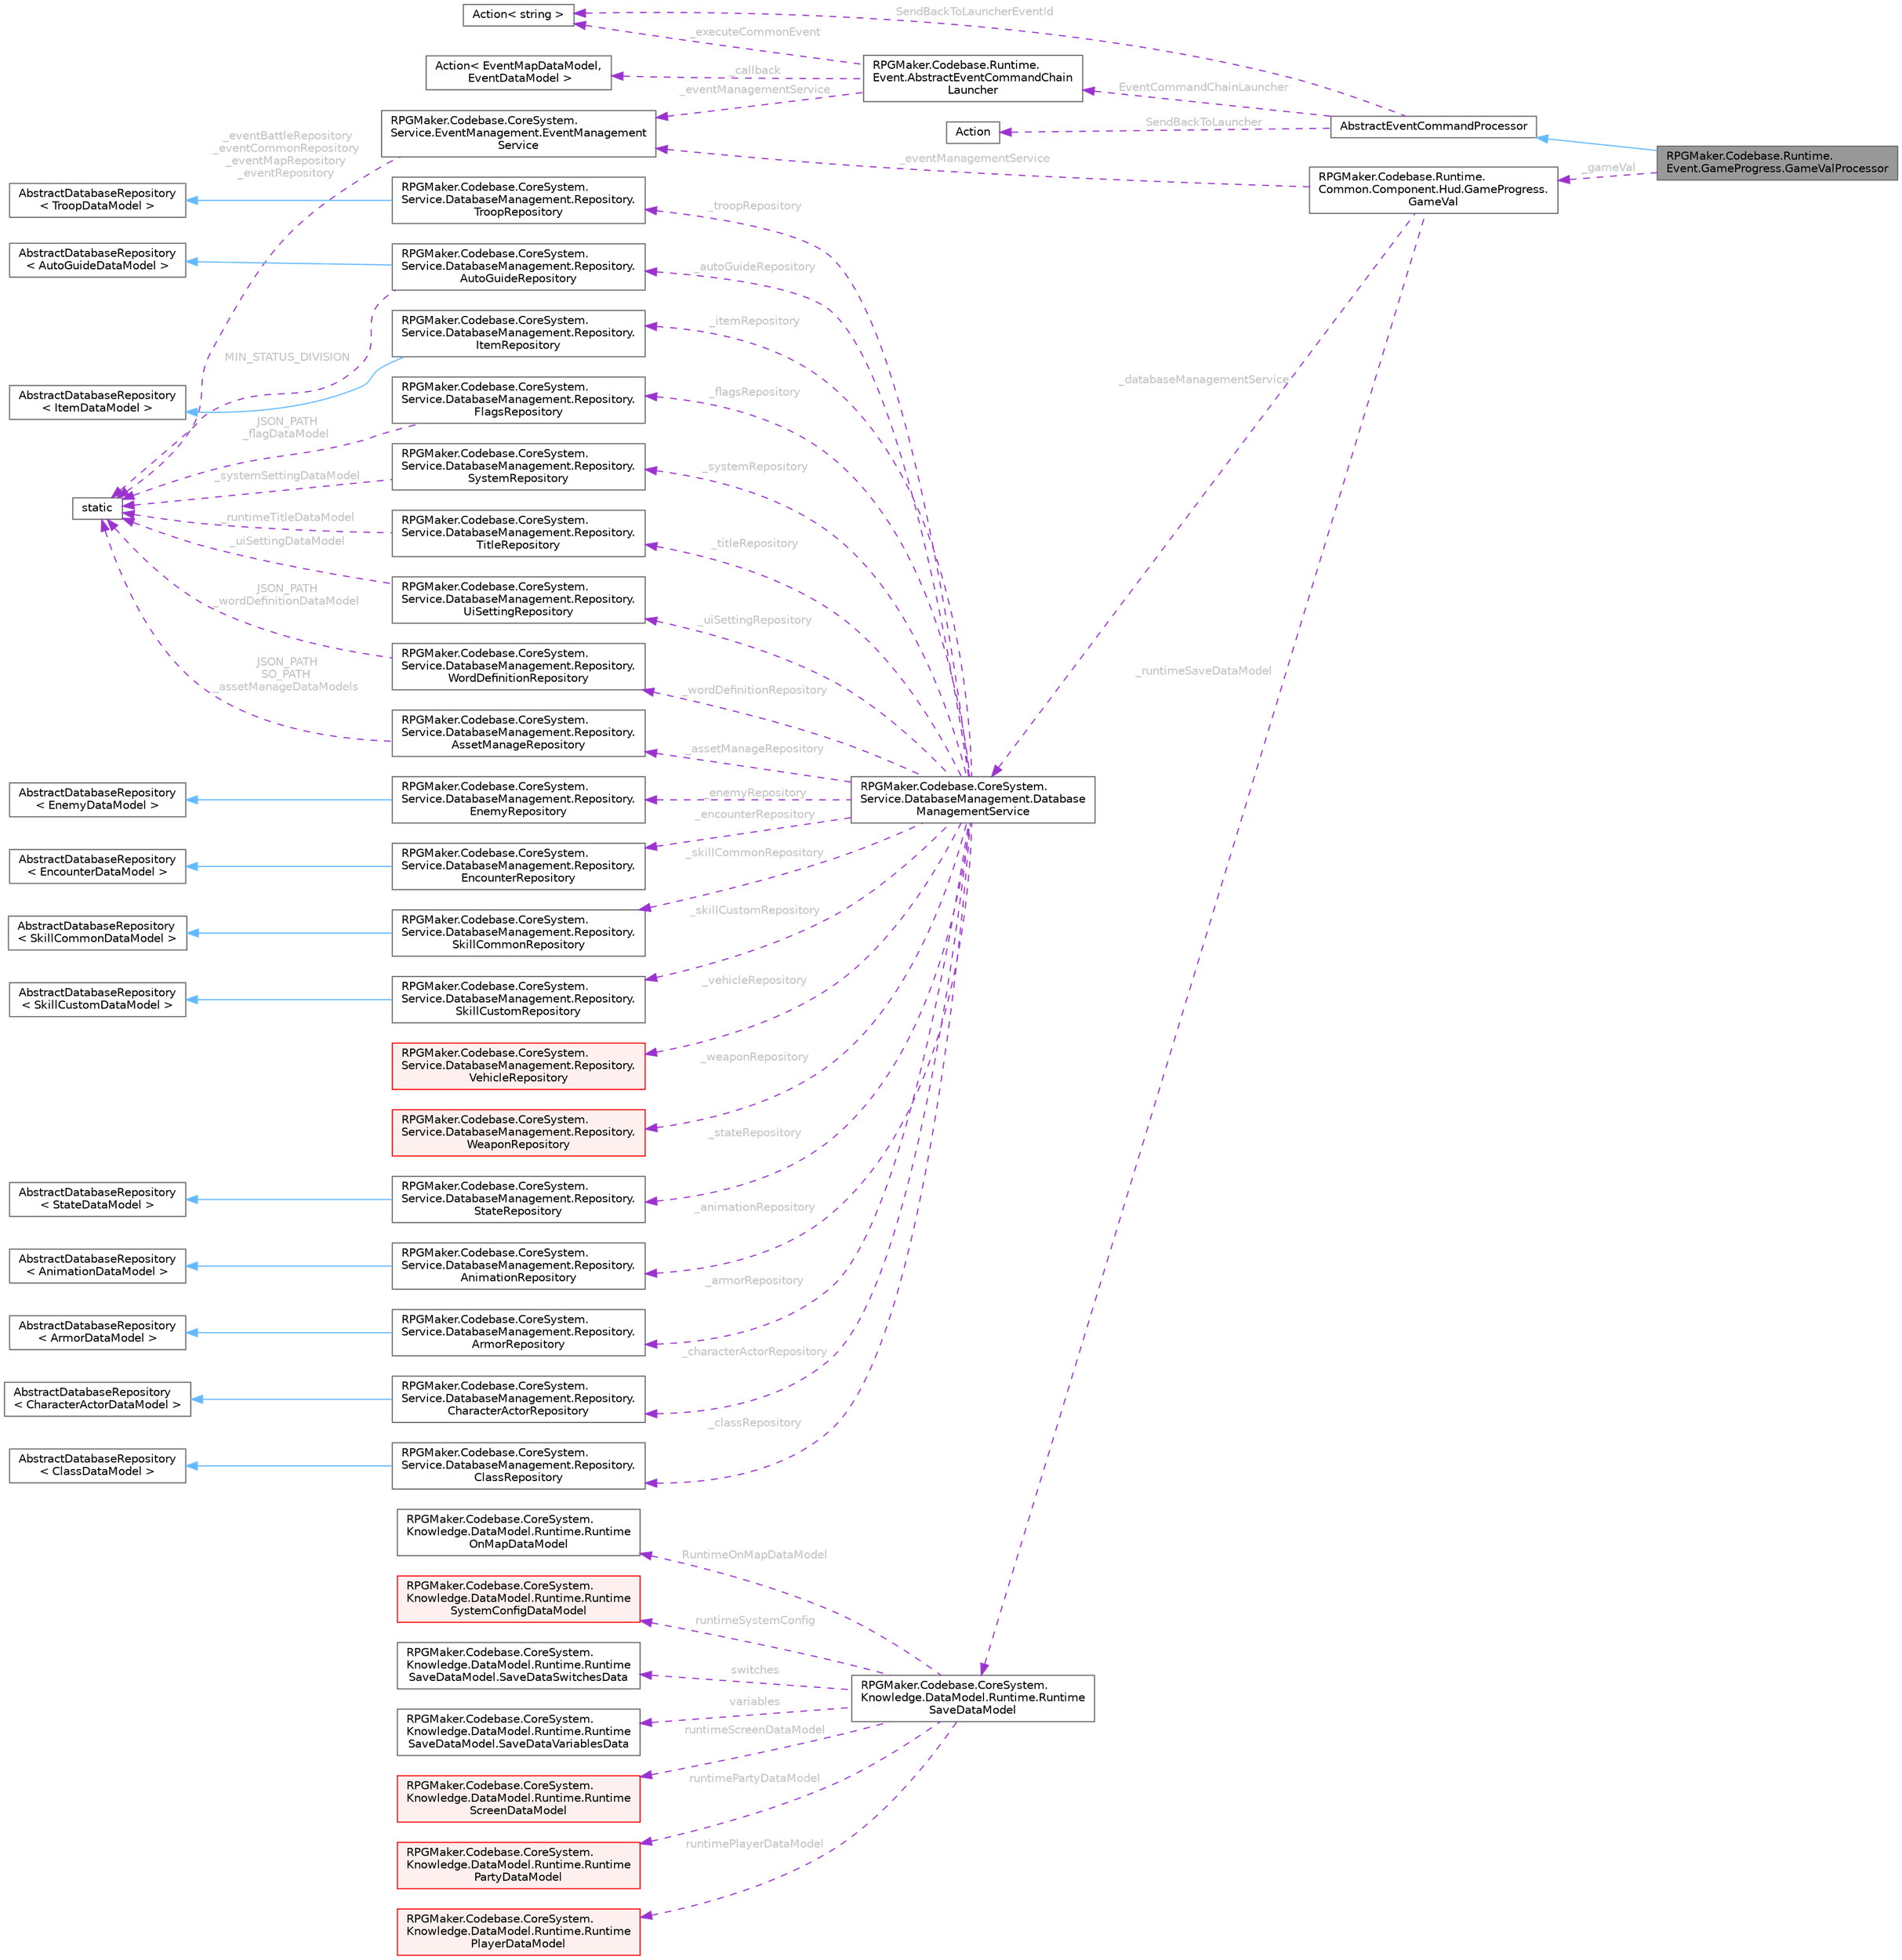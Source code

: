 digraph "RPGMaker.Codebase.Runtime.Event.GameProgress.GameValProcessor"
{
 // LATEX_PDF_SIZE
  bgcolor="transparent";
  edge [fontname=Helvetica,fontsize=10,labelfontname=Helvetica,labelfontsize=10];
  node [fontname=Helvetica,fontsize=10,shape=box,height=0.2,width=0.4];
  rankdir="LR";
  Node1 [id="Node000001",label="RPGMaker.Codebase.Runtime.\lEvent.GameProgress.GameValProcessor",height=0.2,width=0.4,color="gray40", fillcolor="grey60", style="filled", fontcolor="black",tooltip="（※翻訳者追記） いわゆるプログラムで言う所の、インストラクション（Instruction；命令）だ。つまりこれは、ゲームＶａｌ命令（Valって何だ？Varでも無さそうだし）"];
  Node2 -> Node1 [id="edge1_Node000001_Node000002",dir="back",color="steelblue1",style="solid",tooltip=" "];
  Node2 [id="Node000002",label="AbstractEventCommandProcessor",height=0.2,width=0.4,color="gray40", fillcolor="white", style="filled",URL="$d9/de5/class_r_p_g_maker_1_1_codebase_1_1_runtime_1_1_event_1_1_abstract_event_command_processor.html",tooltip="（※翻訳者追記） いわゆるプログラムで言う所の、インストラクション（Instruction；命令）だ。その抽象クラス"];
  Node3 -> Node2 [id="edge2_Node000002_Node000003",dir="back",color="darkorchid3",style="dashed",tooltip=" ",label=" EventCommandChainLauncher",fontcolor="grey" ];
  Node3 [id="Node000003",label="RPGMaker.Codebase.Runtime.\lEvent.AbstractEventCommandChain\lLauncher",height=0.2,width=0.4,color="gray40", fillcolor="white", style="filled",URL="$d4/dd0/class_r_p_g_maker_1_1_codebase_1_1_runtime_1_1_event_1_1_abstract_event_command_chain_launcher.html",tooltip="イベントのChainLauncherの基底クラス"];
  Node4 -> Node3 [id="edge3_Node000003_Node000004",dir="back",color="darkorchid3",style="dashed",tooltip=" ",label=" _callback",fontcolor="grey" ];
  Node4 [id="Node000004",label="Action\< EventMapDataModel,\l EventDataModel \>",height=0.2,width=0.4,color="gray40", fillcolor="white", style="filled",tooltip=" "];
  Node5 -> Node3 [id="edge4_Node000003_Node000005",dir="back",color="darkorchid3",style="dashed",tooltip=" ",label=" _executeCommonEvent",fontcolor="grey" ];
  Node5 [id="Node000005",label="Action\< string \>",height=0.2,width=0.4,color="gray40", fillcolor="white", style="filled",tooltip=" "];
  Node6 -> Node3 [id="edge5_Node000003_Node000006",dir="back",color="darkorchid3",style="dashed",tooltip=" ",label=" _eventManagementService",fontcolor="grey" ];
  Node6 [id="Node000006",label="RPGMaker.Codebase.CoreSystem.\lService.EventManagement.EventManagement\lService",height=0.2,width=0.4,color="gray40", fillcolor="white", style="filled",URL="$d5/d7b/class_r_p_g_maker_1_1_codebase_1_1_core_system_1_1_service_1_1_event_management_1_1_event_management_service.html",tooltip="😁 イベント管理サービス"];
  Node7 -> Node6 [id="edge6_Node000006_Node000007",dir="back",color="darkorchid3",style="dashed",tooltip=" ",label=" _eventBattleRepository\n_eventCommonRepository\n_eventMapRepository\n_eventRepository",fontcolor="grey" ];
  Node7 [id="Node000007",label="static",height=0.2,width=0.4,color="gray40", fillcolor="white", style="filled",tooltip=" "];
  Node8 -> Node2 [id="edge7_Node000002_Node000008",dir="back",color="darkorchid3",style="dashed",tooltip=" ",label=" SendBackToLauncher",fontcolor="grey" ];
  Node8 [id="Node000008",label="Action",height=0.2,width=0.4,color="gray40", fillcolor="white", style="filled",tooltip=" "];
  Node5 -> Node2 [id="edge8_Node000002_Node000005",dir="back",color="darkorchid3",style="dashed",tooltip=" ",label=" SendBackToLauncherEventId",fontcolor="grey" ];
  Node9 -> Node1 [id="edge9_Node000001_Node000009",dir="back",color="darkorchid3",style="dashed",tooltip=" ",label=" _gameVal",fontcolor="grey" ];
  Node9 [id="Node000009",label="RPGMaker.Codebase.Runtime.\lCommon.Component.Hud.GameProgress.\lGameVal",height=0.2,width=0.4,color="gray40", fillcolor="white", style="filled",URL="$da/df9/class_r_p_g_maker_1_1_codebase_1_1_runtime_1_1_common_1_1_component_1_1_hud_1_1_game_progress_1_1_game_val.html",tooltip="ゲームＶＡＬ"];
  Node10 -> Node9 [id="edge10_Node000009_Node000010",dir="back",color="darkorchid3",style="dashed",tooltip=" ",label=" _databaseManagementService",fontcolor="grey" ];
  Node10 [id="Node000010",label="RPGMaker.Codebase.CoreSystem.\lService.DatabaseManagement.Database\lManagementService",height=0.2,width=0.4,color="gray40", fillcolor="white", style="filled",URL="$db/db0/class_r_p_g_maker_1_1_codebase_1_1_core_system_1_1_service_1_1_database_management_1_1_database_management_service.html",tooltip="😁 データベース管理サービス"];
  Node11 -> Node10 [id="edge11_Node000010_Node000011",dir="back",color="darkorchid3",style="dashed",tooltip=" ",label=" _animationRepository",fontcolor="grey" ];
  Node11 [id="Node000011",label="RPGMaker.Codebase.CoreSystem.\lService.DatabaseManagement.Repository.\lAnimationRepository",height=0.2,width=0.4,color="gray40", fillcolor="white", style="filled",URL="$d5/deb/class_r_p_g_maker_1_1_codebase_1_1_core_system_1_1_service_1_1_database_management_1_1_repository_1_1_animation_repository.html",tooltip="😁 アニメーション置き場"];
  Node12 -> Node11 [id="edge12_Node000011_Node000012",dir="back",color="steelblue1",style="solid",tooltip=" "];
  Node12 [id="Node000012",label="AbstractDatabaseRepository\l\< AnimationDataModel \>",height=0.2,width=0.4,color="gray40", fillcolor="white", style="filled",tooltip=" "];
  Node13 -> Node10 [id="edge13_Node000010_Node000013",dir="back",color="darkorchid3",style="dashed",tooltip=" ",label=" _armorRepository",fontcolor="grey" ];
  Node13 [id="Node000013",label="RPGMaker.Codebase.CoreSystem.\lService.DatabaseManagement.Repository.\lArmorRepository",height=0.2,width=0.4,color="gray40", fillcolor="white", style="filled",URL="$d5/d5e/class_r_p_g_maker_1_1_codebase_1_1_core_system_1_1_service_1_1_database_management_1_1_repository_1_1_armor_repository.html",tooltip="😁 防具置き場"];
  Node14 -> Node13 [id="edge14_Node000013_Node000014",dir="back",color="steelblue1",style="solid",tooltip=" "];
  Node14 [id="Node000014",label="AbstractDatabaseRepository\l\< ArmorDataModel \>",height=0.2,width=0.4,color="gray40", fillcolor="white", style="filled",tooltip=" "];
  Node15 -> Node10 [id="edge15_Node000010_Node000015",dir="back",color="darkorchid3",style="dashed",tooltip=" ",label=" _assetManageRepository",fontcolor="grey" ];
  Node15 [id="Node000015",label="RPGMaker.Codebase.CoreSystem.\lService.DatabaseManagement.Repository.\lAssetManageRepository",height=0.2,width=0.4,color="gray40", fillcolor="white", style="filled",URL="$d7/db3/class_r_p_g_maker_1_1_codebase_1_1_core_system_1_1_service_1_1_database_management_1_1_repository_1_1_asset_manage_repository.html",tooltip="😁 資産管理置き場"];
  Node7 -> Node15 [id="edge16_Node000015_Node000007",dir="back",color="darkorchid3",style="dashed",tooltip=" ",label=" JSON_PATH\nSO_PATH\n_assetManageDataModels",fontcolor="grey" ];
  Node16 -> Node10 [id="edge17_Node000010_Node000016",dir="back",color="darkorchid3",style="dashed",tooltip=" ",label=" _autoGuideRepository",fontcolor="grey" ];
  Node16 [id="Node000016",label="RPGMaker.Codebase.CoreSystem.\lService.DatabaseManagement.Repository.\lAutoGuideRepository",height=0.2,width=0.4,color="gray40", fillcolor="white", style="filled",URL="$dc/d23/class_r_p_g_maker_1_1_codebase_1_1_core_system_1_1_service_1_1_database_management_1_1_repository_1_1_auto_guide_repository.html",tooltip="😁 自動ガイド置き場"];
  Node17 -> Node16 [id="edge18_Node000016_Node000017",dir="back",color="steelblue1",style="solid",tooltip=" "];
  Node17 [id="Node000017",label="AbstractDatabaseRepository\l\< AutoGuideDataModel \>",height=0.2,width=0.4,color="gray40", fillcolor="white", style="filled",tooltip=" "];
  Node7 -> Node16 [id="edge19_Node000016_Node000007",dir="back",color="darkorchid3",style="dashed",tooltip=" ",label=" MIN_STATUS_DIVISION",fontcolor="grey" ];
  Node18 -> Node10 [id="edge20_Node000010_Node000018",dir="back",color="darkorchid3",style="dashed",tooltip=" ",label=" _characterActorRepository",fontcolor="grey" ];
  Node18 [id="Node000018",label="RPGMaker.Codebase.CoreSystem.\lService.DatabaseManagement.Repository.\lCharacterActorRepository",height=0.2,width=0.4,color="gray40", fillcolor="white", style="filled",URL="$dc/d27/class_r_p_g_maker_1_1_codebase_1_1_core_system_1_1_service_1_1_database_management_1_1_repositor67544213d6af3013901ca89c3e4d5d21.html",tooltip="キャラクター・アクター置き場"];
  Node19 -> Node18 [id="edge21_Node000018_Node000019",dir="back",color="steelblue1",style="solid",tooltip=" "];
  Node19 [id="Node000019",label="AbstractDatabaseRepository\l\< CharacterActorDataModel \>",height=0.2,width=0.4,color="gray40", fillcolor="white", style="filled",tooltip=" "];
  Node20 -> Node10 [id="edge22_Node000010_Node000020",dir="back",color="darkorchid3",style="dashed",tooltip=" ",label=" _classRepository",fontcolor="grey" ];
  Node20 [id="Node000020",label="RPGMaker.Codebase.CoreSystem.\lService.DatabaseManagement.Repository.\lClassRepository",height=0.2,width=0.4,color="gray40", fillcolor="white", style="filled",URL="$d5/df3/class_r_p_g_maker_1_1_codebase_1_1_core_system_1_1_service_1_1_database_management_1_1_repository_1_1_class_repository.html",tooltip="😁 クラス置き場"];
  Node21 -> Node20 [id="edge23_Node000020_Node000021",dir="back",color="steelblue1",style="solid",tooltip=" "];
  Node21 [id="Node000021",label="AbstractDatabaseRepository\l\< ClassDataModel \>",height=0.2,width=0.4,color="gray40", fillcolor="white", style="filled",tooltip=" "];
  Node22 -> Node10 [id="edge24_Node000010_Node000022",dir="back",color="darkorchid3",style="dashed",tooltip=" ",label=" _encounterRepository",fontcolor="grey" ];
  Node22 [id="Node000022",label="RPGMaker.Codebase.CoreSystem.\lService.DatabaseManagement.Repository.\lEncounterRepository",height=0.2,width=0.4,color="gray40", fillcolor="white", style="filled",URL="$d3/dae/class_r_p_g_maker_1_1_codebase_1_1_core_system_1_1_service_1_1_database_management_1_1_repository_1_1_encounter_repository.html",tooltip="遭遇置き場"];
  Node23 -> Node22 [id="edge25_Node000022_Node000023",dir="back",color="steelblue1",style="solid",tooltip=" "];
  Node23 [id="Node000023",label="AbstractDatabaseRepository\l\< EncounterDataModel \>",height=0.2,width=0.4,color="gray40", fillcolor="white", style="filled",tooltip=" "];
  Node24 -> Node10 [id="edge26_Node000010_Node000024",dir="back",color="darkorchid3",style="dashed",tooltip=" ",label=" _enemyRepository",fontcolor="grey" ];
  Node24 [id="Node000024",label="RPGMaker.Codebase.CoreSystem.\lService.DatabaseManagement.Repository.\lEnemyRepository",height=0.2,width=0.4,color="gray40", fillcolor="white", style="filled",URL="$d4/d59/class_r_p_g_maker_1_1_codebase_1_1_core_system_1_1_service_1_1_database_management_1_1_repository_1_1_enemy_repository.html",tooltip="😁 敵置き場"];
  Node25 -> Node24 [id="edge27_Node000024_Node000025",dir="back",color="steelblue1",style="solid",tooltip=" "];
  Node25 [id="Node000025",label="AbstractDatabaseRepository\l\< EnemyDataModel \>",height=0.2,width=0.4,color="gray40", fillcolor="white", style="filled",tooltip=" "];
  Node26 -> Node10 [id="edge28_Node000010_Node000026",dir="back",color="darkorchid3",style="dashed",tooltip=" ",label=" _flagsRepository",fontcolor="grey" ];
  Node26 [id="Node000026",label="RPGMaker.Codebase.CoreSystem.\lService.DatabaseManagement.Repository.\lFlagsRepository",height=0.2,width=0.4,color="gray40", fillcolor="white", style="filled",URL="$dd/db4/class_r_p_g_maker_1_1_codebase_1_1_core_system_1_1_service_1_1_database_management_1_1_repository_1_1_flags_repository.html",tooltip="😁 フラグ置き場"];
  Node7 -> Node26 [id="edge29_Node000026_Node000007",dir="back",color="darkorchid3",style="dashed",tooltip=" ",label=" JSON_PATH\n_flagDataModel",fontcolor="grey" ];
  Node27 -> Node10 [id="edge30_Node000010_Node000027",dir="back",color="darkorchid3",style="dashed",tooltip=" ",label=" _itemRepository",fontcolor="grey" ];
  Node27 [id="Node000027",label="RPGMaker.Codebase.CoreSystem.\lService.DatabaseManagement.Repository.\lItemRepository",height=0.2,width=0.4,color="gray40", fillcolor="white", style="filled",URL="$dd/d1d/class_r_p_g_maker_1_1_codebase_1_1_core_system_1_1_service_1_1_database_management_1_1_repository_1_1_item_repository.html",tooltip="😁 アイテム置き場"];
  Node28 -> Node27 [id="edge31_Node000027_Node000028",dir="back",color="steelblue1",style="solid",tooltip=" "];
  Node28 [id="Node000028",label="AbstractDatabaseRepository\l\< ItemDataModel \>",height=0.2,width=0.4,color="gray40", fillcolor="white", style="filled",tooltip=" "];
  Node29 -> Node10 [id="edge32_Node000010_Node000029",dir="back",color="darkorchid3",style="dashed",tooltip=" ",label=" _skillCommonRepository",fontcolor="grey" ];
  Node29 [id="Node000029",label="RPGMaker.Codebase.CoreSystem.\lService.DatabaseManagement.Repository.\lSkillCommonRepository",height=0.2,width=0.4,color="gray40", fillcolor="white", style="filled",URL="$da/d52/class_r_p_g_maker_1_1_codebase_1_1_core_system_1_1_service_1_1_database_management_1_1_repository_1_1_skill_common_repository.html",tooltip="😁 スキル共通置き場"];
  Node30 -> Node29 [id="edge33_Node000029_Node000030",dir="back",color="steelblue1",style="solid",tooltip=" "];
  Node30 [id="Node000030",label="AbstractDatabaseRepository\l\< SkillCommonDataModel \>",height=0.2,width=0.4,color="gray40", fillcolor="white", style="filled",tooltip=" "];
  Node31 -> Node10 [id="edge34_Node000010_Node000031",dir="back",color="darkorchid3",style="dashed",tooltip=" ",label=" _skillCustomRepository",fontcolor="grey" ];
  Node31 [id="Node000031",label="RPGMaker.Codebase.CoreSystem.\lService.DatabaseManagement.Repository.\lSkillCustomRepository",height=0.2,width=0.4,color="gray40", fillcolor="white", style="filled",URL="$df/d9d/class_r_p_g_maker_1_1_codebase_1_1_core_system_1_1_service_1_1_database_management_1_1_repository_1_1_skill_custom_repository.html",tooltip="😁 スキル・カスタム置き場"];
  Node32 -> Node31 [id="edge35_Node000031_Node000032",dir="back",color="steelblue1",style="solid",tooltip=" "];
  Node32 [id="Node000032",label="AbstractDatabaseRepository\l\< SkillCustomDataModel \>",height=0.2,width=0.4,color="gray40", fillcolor="white", style="filled",tooltip=" "];
  Node33 -> Node10 [id="edge36_Node000010_Node000033",dir="back",color="darkorchid3",style="dashed",tooltip=" ",label=" _stateRepository",fontcolor="grey" ];
  Node33 [id="Node000033",label="RPGMaker.Codebase.CoreSystem.\lService.DatabaseManagement.Repository.\lStateRepository",height=0.2,width=0.4,color="gray40", fillcolor="white", style="filled",URL="$d0/d34/class_r_p_g_maker_1_1_codebase_1_1_core_system_1_1_service_1_1_database_management_1_1_repository_1_1_state_repository.html",tooltip="😁 状態置き場"];
  Node34 -> Node33 [id="edge37_Node000033_Node000034",dir="back",color="steelblue1",style="solid",tooltip=" "];
  Node34 [id="Node000034",label="AbstractDatabaseRepository\l\< StateDataModel \>",height=0.2,width=0.4,color="gray40", fillcolor="white", style="filled",tooltip=" "];
  Node35 -> Node10 [id="edge38_Node000010_Node000035",dir="back",color="darkorchid3",style="dashed",tooltip=" ",label=" _systemRepository",fontcolor="grey" ];
  Node35 [id="Node000035",label="RPGMaker.Codebase.CoreSystem.\lService.DatabaseManagement.Repository.\lSystemRepository",height=0.2,width=0.4,color="gray40", fillcolor="white", style="filled",URL="$d6/d55/class_r_p_g_maker_1_1_codebase_1_1_core_system_1_1_service_1_1_database_management_1_1_repository_1_1_system_repository.html",tooltip="😁 システム置き場"];
  Node7 -> Node35 [id="edge39_Node000035_Node000007",dir="back",color="darkorchid3",style="dashed",tooltip=" ",label=" _systemSettingDataModel",fontcolor="grey" ];
  Node36 -> Node10 [id="edge40_Node000010_Node000036",dir="back",color="darkorchid3",style="dashed",tooltip=" ",label=" _titleRepository",fontcolor="grey" ];
  Node36 [id="Node000036",label="RPGMaker.Codebase.CoreSystem.\lService.DatabaseManagement.Repository.\lTitleRepository",height=0.2,width=0.4,color="gray40", fillcolor="white", style="filled",URL="$d6/d61/class_r_p_g_maker_1_1_codebase_1_1_core_system_1_1_service_1_1_database_management_1_1_repository_1_1_title_repository.html",tooltip="😁 タイトル置き場"];
  Node7 -> Node36 [id="edge41_Node000036_Node000007",dir="back",color="darkorchid3",style="dashed",tooltip=" ",label=" _runtimeTitleDataModel",fontcolor="grey" ];
  Node37 -> Node10 [id="edge42_Node000010_Node000037",dir="back",color="darkorchid3",style="dashed",tooltip=" ",label=" _troopRepository",fontcolor="grey" ];
  Node37 [id="Node000037",label="RPGMaker.Codebase.CoreSystem.\lService.DatabaseManagement.Repository.\lTroopRepository",height=0.2,width=0.4,color="gray40", fillcolor="white", style="filled",URL="$d6/d3e/class_r_p_g_maker_1_1_codebase_1_1_core_system_1_1_service_1_1_database_management_1_1_repository_1_1_troop_repository.html",tooltip="😁 部隊置き場"];
  Node38 -> Node37 [id="edge43_Node000037_Node000038",dir="back",color="steelblue1",style="solid",tooltip=" "];
  Node38 [id="Node000038",label="AbstractDatabaseRepository\l\< TroopDataModel \>",height=0.2,width=0.4,color="gray40", fillcolor="white", style="filled",tooltip=" "];
  Node39 -> Node10 [id="edge44_Node000010_Node000039",dir="back",color="darkorchid3",style="dashed",tooltip=" ",label=" _uiSettingRepository",fontcolor="grey" ];
  Node39 [id="Node000039",label="RPGMaker.Codebase.CoreSystem.\lService.DatabaseManagement.Repository.\lUiSettingRepository",height=0.2,width=0.4,color="gray40", fillcolor="white", style="filled",URL="$de/d41/class_r_p_g_maker_1_1_codebase_1_1_core_system_1_1_service_1_1_database_management_1_1_repository_1_1_ui_setting_repository.html",tooltip="😁 ユーザー・インターフェース設定置き場"];
  Node7 -> Node39 [id="edge45_Node000039_Node000007",dir="back",color="darkorchid3",style="dashed",tooltip=" ",label=" _uiSettingDataModel",fontcolor="grey" ];
  Node40 -> Node10 [id="edge46_Node000010_Node000040",dir="back",color="darkorchid3",style="dashed",tooltip=" ",label=" _vehicleRepository",fontcolor="grey" ];
  Node40 [id="Node000040",label="RPGMaker.Codebase.CoreSystem.\lService.DatabaseManagement.Repository.\lVehicleRepository",height=0.2,width=0.4,color="red", fillcolor="#FFF0F0", style="filled",URL="$dc/dcd/class_r_p_g_maker_1_1_codebase_1_1_core_system_1_1_service_1_1_database_management_1_1_repository_1_1_vehicle_repository.html",tooltip="😁 乗り物置き場"];
  Node42 -> Node10 [id="edge47_Node000010_Node000042",dir="back",color="darkorchid3",style="dashed",tooltip=" ",label=" _weaponRepository",fontcolor="grey" ];
  Node42 [id="Node000042",label="RPGMaker.Codebase.CoreSystem.\lService.DatabaseManagement.Repository.\lWeaponRepository",height=0.2,width=0.4,color="red", fillcolor="#FFF0F0", style="filled",URL="$de/d23/class_r_p_g_maker_1_1_codebase_1_1_core_system_1_1_service_1_1_database_management_1_1_repository_1_1_weapon_repository.html",tooltip="😁 武器置き場"];
  Node44 -> Node10 [id="edge48_Node000010_Node000044",dir="back",color="darkorchid3",style="dashed",tooltip=" ",label=" _wordDefinitionRepository",fontcolor="grey" ];
  Node44 [id="Node000044",label="RPGMaker.Codebase.CoreSystem.\lService.DatabaseManagement.Repository.\lWordDefinitionRepository",height=0.2,width=0.4,color="gray40", fillcolor="white", style="filled",URL="$d0/d25/class_r_p_g_maker_1_1_codebase_1_1_core_system_1_1_service_1_1_database_management_1_1_repositor810f9e3871d1afeaa788d9c5df5cdd13.html",tooltip="😁 単語定義置き場"];
  Node7 -> Node44 [id="edge49_Node000044_Node000007",dir="back",color="darkorchid3",style="dashed",tooltip=" ",label=" JSON_PATH\n_wordDefinitionDataModel",fontcolor="grey" ];
  Node6 -> Node9 [id="edge50_Node000009_Node000006",dir="back",color="darkorchid3",style="dashed",tooltip=" ",label=" _eventManagementService",fontcolor="grey" ];
  Node45 -> Node9 [id="edge51_Node000009_Node000045",dir="back",color="darkorchid3",style="dashed",tooltip=" ",label=" _runtimeSaveDataModel",fontcolor="grey" ];
  Node45 [id="Node000045",label="RPGMaker.Codebase.CoreSystem.\lKnowledge.DataModel.Runtime.Runtime\lSaveDataModel",height=0.2,width=0.4,color="gray40", fillcolor="white", style="filled",URL="$d9/d20/class_r_p_g_maker_1_1_codebase_1_1_core_system_1_1_knowledge_1_1_data_model_1_1_runtime_1_1_runtime_save_data_model.html",tooltip="😁 実行時セーブ・データ・モデル"];
  Node46 -> Node45 [id="edge52_Node000045_Node000046",dir="back",color="darkorchid3",style="dashed",tooltip=" ",label=" runtimePartyDataModel",fontcolor="grey" ];
  Node46 [id="Node000046",label="RPGMaker.Codebase.CoreSystem.\lKnowledge.DataModel.Runtime.Runtime\lPartyDataModel",height=0.2,width=0.4,color="red", fillcolor="#FFF0F0", style="filled",URL="$db/d70/class_r_p_g_maker_1_1_codebase_1_1_core_system_1_1_knowledge_1_1_data_model_1_1_runtime_1_1_runtime_party_data_model.html",tooltip="😁 実行時パーティー・データ・モデル"];
  Node49 -> Node45 [id="edge53_Node000045_Node000049",dir="back",color="darkorchid3",style="dashed",tooltip=" ",label=" runtimePlayerDataModel",fontcolor="grey" ];
  Node49 [id="Node000049",label="RPGMaker.Codebase.CoreSystem.\lKnowledge.DataModel.Runtime.Runtime\lPlayerDataModel",height=0.2,width=0.4,color="red", fillcolor="#FFF0F0", style="filled",URL="$d9/d32/class_r_p_g_maker_1_1_codebase_1_1_core_system_1_1_knowledge_1_1_data_model_1_1_runtime_1_1_runtime_player_data_model.html",tooltip="😁 実行時プレイヤー・データ・モデル"];
  Node51 -> Node45 [id="edge54_Node000045_Node000051",dir="back",color="darkorchid3",style="dashed",tooltip=" ",label=" RuntimeOnMapDataModel",fontcolor="grey" ];
  Node51 [id="Node000051",label="RPGMaker.Codebase.CoreSystem.\lKnowledge.DataModel.Runtime.Runtime\lOnMapDataModel",height=0.2,width=0.4,color="gray40", fillcolor="white", style="filled",URL="$d2/d91/class_r_p_g_maker_1_1_codebase_1_1_core_system_1_1_knowledge_1_1_data_model_1_1_runtime_1_1_runtime_on_map_data_model.html",tooltip="😁 マップ・データ・モデル上の実行時"];
  Node52 -> Node45 [id="edge55_Node000045_Node000052",dir="back",color="darkorchid3",style="dashed",tooltip=" ",label=" runtimeSystemConfig",fontcolor="grey" ];
  Node52 [id="Node000052",label="RPGMaker.Codebase.CoreSystem.\lKnowledge.DataModel.Runtime.Runtime\lSystemConfigDataModel",height=0.2,width=0.4,color="red", fillcolor="#FFF0F0", style="filled",URL="$dc/d28/class_r_p_g_maker_1_1_codebase_1_1_core_system_1_1_knowledge_1_1_data_model_1_1_runtime_1_1_runtime_system_config_data_model.html",tooltip="😁 実行時システム設定データ・モデル"];
  Node54 -> Node45 [id="edge56_Node000045_Node000054",dir="back",color="darkorchid3",style="dashed",tooltip=" ",label=" switches",fontcolor="grey" ];
  Node54 [id="Node000054",label="RPGMaker.Codebase.CoreSystem.\lKnowledge.DataModel.Runtime.Runtime\lSaveDataModel.SaveDataSwitchesData",height=0.2,width=0.4,color="gray40", fillcolor="white", style="filled",URL="$df/dd5/class_r_p_g_maker_1_1_codebase_1_1_core_system_1_1_knowledge_1_1_data_model_1_1_runtime_1_1_runtf47cec548e01226c38a47f8bf2883142.html",tooltip="😁 保存データ切替データ"];
  Node55 -> Node45 [id="edge57_Node000045_Node000055",dir="back",color="darkorchid3",style="dashed",tooltip=" ",label=" variables",fontcolor="grey" ];
  Node55 [id="Node000055",label="RPGMaker.Codebase.CoreSystem.\lKnowledge.DataModel.Runtime.Runtime\lSaveDataModel.SaveDataVariablesData",height=0.2,width=0.4,color="gray40", fillcolor="white", style="filled",URL="$df/de0/class_r_p_g_maker_1_1_codebase_1_1_core_system_1_1_knowledge_1_1_data_model_1_1_runtime_1_1_runt7e1e0208f1ee778be9d571c49b958075.html",tooltip="😁 保存データ変数データ"];
  Node56 -> Node45 [id="edge58_Node000045_Node000056",dir="back",color="darkorchid3",style="dashed",tooltip=" ",label=" runtimeScreenDataModel",fontcolor="grey" ];
  Node56 [id="Node000056",label="RPGMaker.Codebase.CoreSystem.\lKnowledge.DataModel.Runtime.Runtime\lScreenDataModel",height=0.2,width=0.4,color="red", fillcolor="#FFF0F0", style="filled",URL="$d7/d99/class_r_p_g_maker_1_1_codebase_1_1_core_system_1_1_knowledge_1_1_data_model_1_1_runtime_1_1_runtime_screen_data_model.html",tooltip="😁 実行時スクリーン・データ・モデル"];
}

